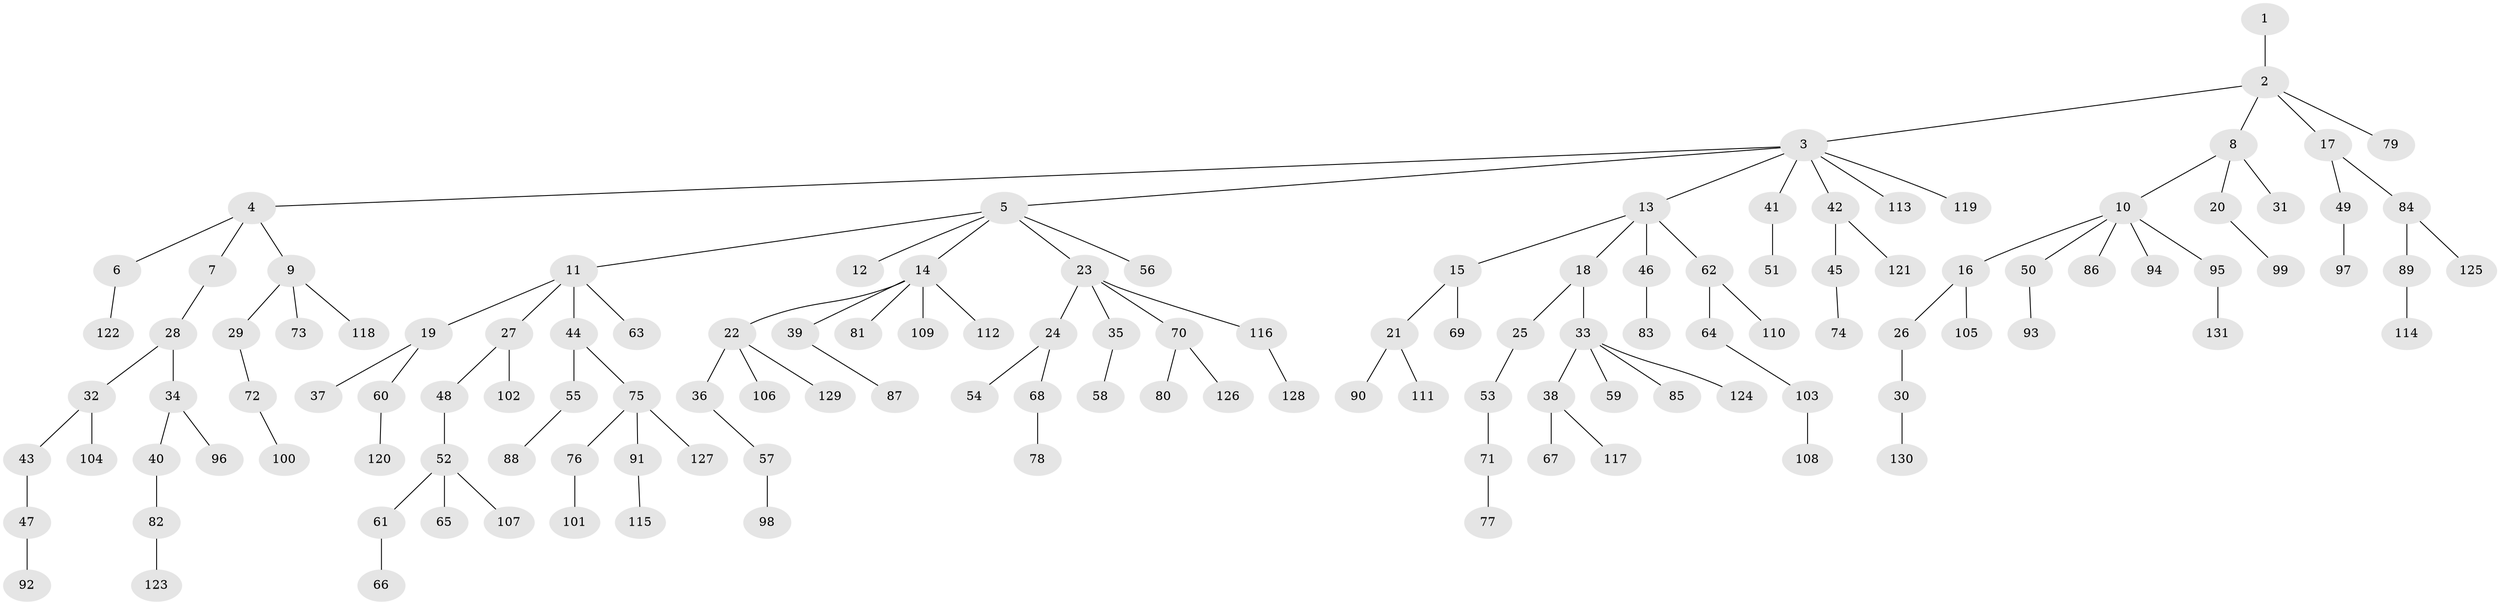 // coarse degree distribution, {1: 0.6307692307692307, 5: 0.03076923076923077, 10: 0.015384615384615385, 8: 0.015384615384615385, 3: 0.07692307692307693, 2: 0.16923076923076924, 6: 0.046153846153846156, 4: 0.015384615384615385}
// Generated by graph-tools (version 1.1) at 2025/19/03/04/25 18:19:16]
// undirected, 131 vertices, 130 edges
graph export_dot {
graph [start="1"]
  node [color=gray90,style=filled];
  1;
  2;
  3;
  4;
  5;
  6;
  7;
  8;
  9;
  10;
  11;
  12;
  13;
  14;
  15;
  16;
  17;
  18;
  19;
  20;
  21;
  22;
  23;
  24;
  25;
  26;
  27;
  28;
  29;
  30;
  31;
  32;
  33;
  34;
  35;
  36;
  37;
  38;
  39;
  40;
  41;
  42;
  43;
  44;
  45;
  46;
  47;
  48;
  49;
  50;
  51;
  52;
  53;
  54;
  55;
  56;
  57;
  58;
  59;
  60;
  61;
  62;
  63;
  64;
  65;
  66;
  67;
  68;
  69;
  70;
  71;
  72;
  73;
  74;
  75;
  76;
  77;
  78;
  79;
  80;
  81;
  82;
  83;
  84;
  85;
  86;
  87;
  88;
  89;
  90;
  91;
  92;
  93;
  94;
  95;
  96;
  97;
  98;
  99;
  100;
  101;
  102;
  103;
  104;
  105;
  106;
  107;
  108;
  109;
  110;
  111;
  112;
  113;
  114;
  115;
  116;
  117;
  118;
  119;
  120;
  121;
  122;
  123;
  124;
  125;
  126;
  127;
  128;
  129;
  130;
  131;
  1 -- 2;
  2 -- 3;
  2 -- 8;
  2 -- 17;
  2 -- 79;
  3 -- 4;
  3 -- 5;
  3 -- 13;
  3 -- 41;
  3 -- 42;
  3 -- 113;
  3 -- 119;
  4 -- 6;
  4 -- 7;
  4 -- 9;
  5 -- 11;
  5 -- 12;
  5 -- 14;
  5 -- 23;
  5 -- 56;
  6 -- 122;
  7 -- 28;
  8 -- 10;
  8 -- 20;
  8 -- 31;
  9 -- 29;
  9 -- 73;
  9 -- 118;
  10 -- 16;
  10 -- 50;
  10 -- 86;
  10 -- 94;
  10 -- 95;
  11 -- 19;
  11 -- 27;
  11 -- 44;
  11 -- 63;
  13 -- 15;
  13 -- 18;
  13 -- 46;
  13 -- 62;
  14 -- 22;
  14 -- 39;
  14 -- 81;
  14 -- 109;
  14 -- 112;
  15 -- 21;
  15 -- 69;
  16 -- 26;
  16 -- 105;
  17 -- 49;
  17 -- 84;
  18 -- 25;
  18 -- 33;
  19 -- 37;
  19 -- 60;
  20 -- 99;
  21 -- 90;
  21 -- 111;
  22 -- 36;
  22 -- 106;
  22 -- 129;
  23 -- 24;
  23 -- 35;
  23 -- 70;
  23 -- 116;
  24 -- 54;
  24 -- 68;
  25 -- 53;
  26 -- 30;
  27 -- 48;
  27 -- 102;
  28 -- 32;
  28 -- 34;
  29 -- 72;
  30 -- 130;
  32 -- 43;
  32 -- 104;
  33 -- 38;
  33 -- 59;
  33 -- 85;
  33 -- 124;
  34 -- 40;
  34 -- 96;
  35 -- 58;
  36 -- 57;
  38 -- 67;
  38 -- 117;
  39 -- 87;
  40 -- 82;
  41 -- 51;
  42 -- 45;
  42 -- 121;
  43 -- 47;
  44 -- 55;
  44 -- 75;
  45 -- 74;
  46 -- 83;
  47 -- 92;
  48 -- 52;
  49 -- 97;
  50 -- 93;
  52 -- 61;
  52 -- 65;
  52 -- 107;
  53 -- 71;
  55 -- 88;
  57 -- 98;
  60 -- 120;
  61 -- 66;
  62 -- 64;
  62 -- 110;
  64 -- 103;
  68 -- 78;
  70 -- 80;
  70 -- 126;
  71 -- 77;
  72 -- 100;
  75 -- 76;
  75 -- 91;
  75 -- 127;
  76 -- 101;
  82 -- 123;
  84 -- 89;
  84 -- 125;
  89 -- 114;
  91 -- 115;
  95 -- 131;
  103 -- 108;
  116 -- 128;
}
